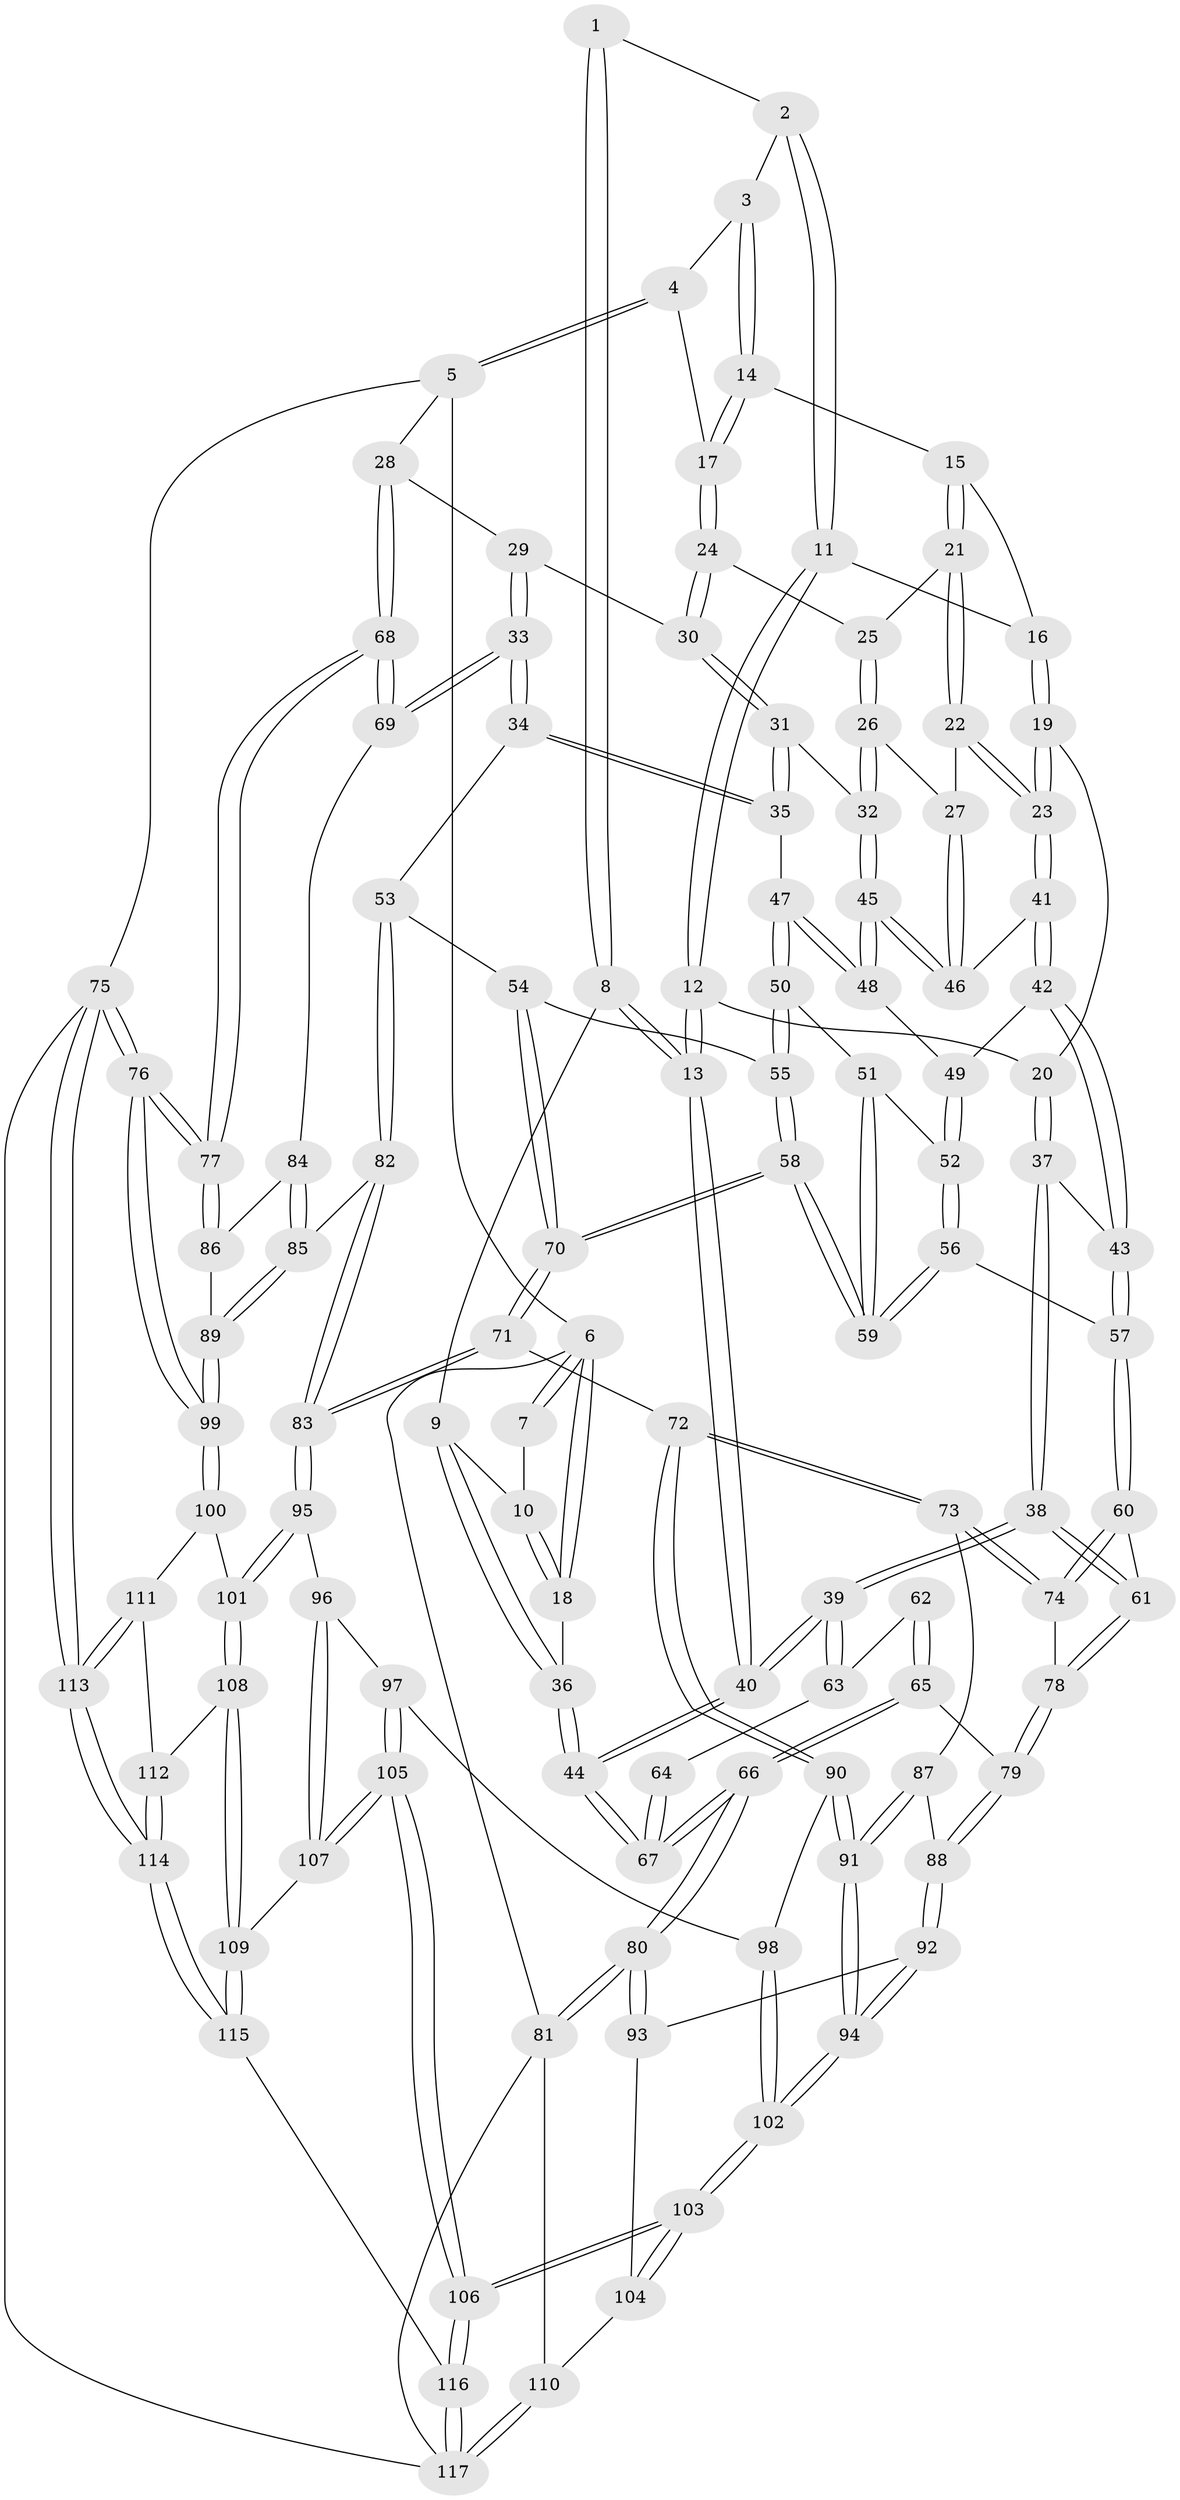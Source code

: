 // coarse degree distribution, {3: 0.12345679012345678, 4: 0.43209876543209874, 6: 0.13580246913580246, 5: 0.2962962962962963, 2: 0.012345679012345678}
// Generated by graph-tools (version 1.1) at 2025/52/02/27/25 19:52:44]
// undirected, 117 vertices, 289 edges
graph export_dot {
graph [start="1"]
  node [color=gray90,style=filled];
  1 [pos="+0.26665781299590063+0"];
  2 [pos="+0.4102080819210887+0"];
  3 [pos="+0.55644452764218+0"];
  4 [pos="+0.8339663739502189+0"];
  5 [pos="+1+0"];
  6 [pos="+0+0"];
  7 [pos="+0+0"];
  8 [pos="+0.18720747563539258+0.1264471007535308"];
  9 [pos="+0.11005793965903181+0.11546890153971906"];
  10 [pos="+0.0813489390362316+0.03393499185345771"];
  11 [pos="+0.4077724924641523+0"];
  12 [pos="+0.357958601730976+0.13552878655645245"];
  13 [pos="+0.23021219253118502+0.17236894067426"];
  14 [pos="+0.5880764657603014+0.03649726543938638"];
  15 [pos="+0.5509562291484769+0.09340084749274116"];
  16 [pos="+0.5053654290562546+0.09441120652187011"];
  17 [pos="+0.6989756103295177+0.10614982315006619"];
  18 [pos="+0+0.0017310816397480054"];
  19 [pos="+0.4361895209609652+0.15508855808495509"];
  20 [pos="+0.37270278736911083+0.14407843349025495"];
  21 [pos="+0.5596230364692735+0.11196611163221978"];
  22 [pos="+0.4982101315025082+0.21230053698299972"];
  23 [pos="+0.4959211869191467+0.21302681800996912"];
  24 [pos="+0.7000546011665651+0.11096673615478055"];
  25 [pos="+0.5733678731080696+0.12644630750898053"];
  26 [pos="+0.5976946360345619+0.20194222473213994"];
  27 [pos="+0.5894279401142947+0.20517053357722045"];
  28 [pos="+1+0"];
  29 [pos="+0.7672624762609676+0.12561359012747852"];
  30 [pos="+0.7036481997503835+0.11882683409258746"];
  31 [pos="+0.6763044713840773+0.20757561817624012"];
  32 [pos="+0.6269253788493849+0.20798639059118423"];
  33 [pos="+0.979895021575474+0.33018402579255884"];
  34 [pos="+0.9017477957813529+0.35388700989243593"];
  35 [pos="+0.7302036975702668+0.2982790619717716"];
  36 [pos="+0+0.22751215524183513"];
  37 [pos="+0.4104630970717968+0.3591592582896784"];
  38 [pos="+0.26629642587337143+0.39969712031067484"];
  39 [pos="+0.235625795718945+0.37124036360251306"];
  40 [pos="+0.21515495611811863+0.30890962280612305"];
  41 [pos="+0.4882622526742625+0.2786971249077843"];
  42 [pos="+0.44256488798605664+0.3337858894626116"];
  43 [pos="+0.41048009092996335+0.35916009551167083"];
  44 [pos="+0+0.23019146078318736"];
  45 [pos="+0.5845283093386908+0.31450228522060675"];
  46 [pos="+0.5605635847700425+0.29574253931272865"];
  47 [pos="+0.6585824113197583+0.34005967124001035"];
  48 [pos="+0.6017638651982046+0.33918269913420307"];
  49 [pos="+0.5834785528699444+0.3583131539193782"];
  50 [pos="+0.6525842348416746+0.41657723351863246"];
  51 [pos="+0.6496207747563421+0.4189627063731454"];
  52 [pos="+0.5506230411163018+0.4389440063178232"];
  53 [pos="+0.8273940065593369+0.44150210373942195"];
  54 [pos="+0.7681613056940028+0.44960484728204936"];
  55 [pos="+0.7016123568564264+0.45264676654566094"];
  56 [pos="+0.5476461705032872+0.442422058889941"];
  57 [pos="+0.49044098865346397+0.4417356889230049"];
  58 [pos="+0.6167688979117937+0.5387400484145229"];
  59 [pos="+0.6161931677958059+0.5374552285631491"];
  60 [pos="+0.46085496037645357+0.5354627651614301"];
  61 [pos="+0.26943919973291747+0.45252361224296717"];
  62 [pos="+0.08517024669821077+0.4667106612004085"];
  63 [pos="+0.2249561604278549+0.3751434133443067"];
  64 [pos="+0+0.3845807105000557"];
  65 [pos="+0.0661066938830399+0.522762071230815"];
  66 [pos="+0+0.6505447214753326"];
  67 [pos="+0+0.32810996870527115"];
  68 [pos="+1+0.3022235720801551"];
  69 [pos="+1+0.3252788394483108"];
  70 [pos="+0.6200562674033014+0.5686120641629323"];
  71 [pos="+0.6223152149872501+0.6299519451042552"];
  72 [pos="+0.5832590458651077+0.6374233645543353"];
  73 [pos="+0.48127368656519776+0.6025117988165467"];
  74 [pos="+0.467491343026507+0.5708787344779284"];
  75 [pos="+1+1"];
  76 [pos="+1+1"];
  77 [pos="+1+0.6563126506689339"];
  78 [pos="+0.2545427719003095+0.5411252181197276"];
  79 [pos="+0.23869140028639013+0.591631068905652"];
  80 [pos="+0+0.6588297963719546"];
  81 [pos="+0+0.8281713158107328"];
  82 [pos="+0.7592473934672371+0.6397616176445323"];
  83 [pos="+0.6603669584473919+0.6486518532331921"];
  84 [pos="+0.9084688941529462+0.5940649805153305"];
  85 [pos="+0.7610299639111754+0.6410381284116295"];
  86 [pos="+0.948113394560482+0.6450564523629893"];
  87 [pos="+0.43369575935811616+0.6338167046736353"];
  88 [pos="+0.23900077026540134+0.609899600673039"];
  89 [pos="+0.8302369535900962+0.7207619332905771"];
  90 [pos="+0.5228007223363991+0.7342135488951204"];
  91 [pos="+0.39278286986082+0.7875291439987854"];
  92 [pos="+0.22281587442584183+0.6587110552378462"];
  93 [pos="+0.17954475898802943+0.6798153155660985"];
  94 [pos="+0.35461967124125293+0.8289940753789247"];
  95 [pos="+0.6531697234952111+0.8042279429031075"];
  96 [pos="+0.5976326972939718+0.8223133892965183"];
  97 [pos="+0.5596548671756613+0.8137883627020542"];
  98 [pos="+0.5500330569745786+0.8066546111899315"];
  99 [pos="+0.8859599860171434+0.8601863224342938"];
  100 [pos="+0.7716171747114497+0.8606937527987754"];
  101 [pos="+0.6701718627894185+0.8250481420412269"];
  102 [pos="+0.3564788504788092+0.8853767577061171"];
  103 [pos="+0.3518299326484924+0.9275241911438514"];
  104 [pos="+0.12074809740104027+0.8478002984583846"];
  105 [pos="+0.45831733622864834+1"];
  106 [pos="+0.3961315632798481+1"];
  107 [pos="+0.5864034797665298+0.8626197447191639"];
  108 [pos="+0.6385072935288197+0.9239580034878738"];
  109 [pos="+0.6383101195432919+0.9241244454463315"];
  110 [pos="+0.06231684780448025+0.8759489190615503"];
  111 [pos="+0.7077376767213532+0.9240706530417546"];
  112 [pos="+0.6963380326728609+0.9302647292653551"];
  113 [pos="+1+1"];
  114 [pos="+0.7408332170566418+1"];
  115 [pos="+0.4565889528698684+1"];
  116 [pos="+0.39877401972389964+1"];
  117 [pos="+0.25508298096937176+1"];
  1 -- 2;
  1 -- 8;
  1 -- 8;
  2 -- 3;
  2 -- 11;
  2 -- 11;
  3 -- 4;
  3 -- 14;
  3 -- 14;
  4 -- 5;
  4 -- 5;
  4 -- 17;
  5 -- 6;
  5 -- 28;
  5 -- 75;
  6 -- 7;
  6 -- 7;
  6 -- 18;
  6 -- 18;
  6 -- 81;
  7 -- 10;
  8 -- 9;
  8 -- 13;
  8 -- 13;
  9 -- 10;
  9 -- 36;
  9 -- 36;
  10 -- 18;
  10 -- 18;
  11 -- 12;
  11 -- 12;
  11 -- 16;
  12 -- 13;
  12 -- 13;
  12 -- 20;
  13 -- 40;
  13 -- 40;
  14 -- 15;
  14 -- 17;
  14 -- 17;
  15 -- 16;
  15 -- 21;
  15 -- 21;
  16 -- 19;
  16 -- 19;
  17 -- 24;
  17 -- 24;
  18 -- 36;
  19 -- 20;
  19 -- 23;
  19 -- 23;
  20 -- 37;
  20 -- 37;
  21 -- 22;
  21 -- 22;
  21 -- 25;
  22 -- 23;
  22 -- 23;
  22 -- 27;
  23 -- 41;
  23 -- 41;
  24 -- 25;
  24 -- 30;
  24 -- 30;
  25 -- 26;
  25 -- 26;
  26 -- 27;
  26 -- 32;
  26 -- 32;
  27 -- 46;
  27 -- 46;
  28 -- 29;
  28 -- 68;
  28 -- 68;
  29 -- 30;
  29 -- 33;
  29 -- 33;
  30 -- 31;
  30 -- 31;
  31 -- 32;
  31 -- 35;
  31 -- 35;
  32 -- 45;
  32 -- 45;
  33 -- 34;
  33 -- 34;
  33 -- 69;
  33 -- 69;
  34 -- 35;
  34 -- 35;
  34 -- 53;
  35 -- 47;
  36 -- 44;
  36 -- 44;
  37 -- 38;
  37 -- 38;
  37 -- 43;
  38 -- 39;
  38 -- 39;
  38 -- 61;
  38 -- 61;
  39 -- 40;
  39 -- 40;
  39 -- 63;
  39 -- 63;
  40 -- 44;
  40 -- 44;
  41 -- 42;
  41 -- 42;
  41 -- 46;
  42 -- 43;
  42 -- 43;
  42 -- 49;
  43 -- 57;
  43 -- 57;
  44 -- 67;
  44 -- 67;
  45 -- 46;
  45 -- 46;
  45 -- 48;
  45 -- 48;
  47 -- 48;
  47 -- 48;
  47 -- 50;
  47 -- 50;
  48 -- 49;
  49 -- 52;
  49 -- 52;
  50 -- 51;
  50 -- 55;
  50 -- 55;
  51 -- 52;
  51 -- 59;
  51 -- 59;
  52 -- 56;
  52 -- 56;
  53 -- 54;
  53 -- 82;
  53 -- 82;
  54 -- 55;
  54 -- 70;
  54 -- 70;
  55 -- 58;
  55 -- 58;
  56 -- 57;
  56 -- 59;
  56 -- 59;
  57 -- 60;
  57 -- 60;
  58 -- 59;
  58 -- 59;
  58 -- 70;
  58 -- 70;
  60 -- 61;
  60 -- 74;
  60 -- 74;
  61 -- 78;
  61 -- 78;
  62 -- 63;
  62 -- 65;
  62 -- 65;
  63 -- 64;
  64 -- 67;
  64 -- 67;
  65 -- 66;
  65 -- 66;
  65 -- 79;
  66 -- 67;
  66 -- 67;
  66 -- 80;
  66 -- 80;
  68 -- 69;
  68 -- 69;
  68 -- 77;
  68 -- 77;
  69 -- 84;
  70 -- 71;
  70 -- 71;
  71 -- 72;
  71 -- 83;
  71 -- 83;
  72 -- 73;
  72 -- 73;
  72 -- 90;
  72 -- 90;
  73 -- 74;
  73 -- 74;
  73 -- 87;
  74 -- 78;
  75 -- 76;
  75 -- 76;
  75 -- 113;
  75 -- 113;
  75 -- 117;
  76 -- 77;
  76 -- 77;
  76 -- 99;
  76 -- 99;
  77 -- 86;
  77 -- 86;
  78 -- 79;
  78 -- 79;
  79 -- 88;
  79 -- 88;
  80 -- 81;
  80 -- 81;
  80 -- 93;
  80 -- 93;
  81 -- 110;
  81 -- 117;
  82 -- 83;
  82 -- 83;
  82 -- 85;
  83 -- 95;
  83 -- 95;
  84 -- 85;
  84 -- 85;
  84 -- 86;
  85 -- 89;
  85 -- 89;
  86 -- 89;
  87 -- 88;
  87 -- 91;
  87 -- 91;
  88 -- 92;
  88 -- 92;
  89 -- 99;
  89 -- 99;
  90 -- 91;
  90 -- 91;
  90 -- 98;
  91 -- 94;
  91 -- 94;
  92 -- 93;
  92 -- 94;
  92 -- 94;
  93 -- 104;
  94 -- 102;
  94 -- 102;
  95 -- 96;
  95 -- 101;
  95 -- 101;
  96 -- 97;
  96 -- 107;
  96 -- 107;
  97 -- 98;
  97 -- 105;
  97 -- 105;
  98 -- 102;
  98 -- 102;
  99 -- 100;
  99 -- 100;
  100 -- 101;
  100 -- 111;
  101 -- 108;
  101 -- 108;
  102 -- 103;
  102 -- 103;
  103 -- 104;
  103 -- 104;
  103 -- 106;
  103 -- 106;
  104 -- 110;
  105 -- 106;
  105 -- 106;
  105 -- 107;
  105 -- 107;
  106 -- 116;
  106 -- 116;
  107 -- 109;
  108 -- 109;
  108 -- 109;
  108 -- 112;
  109 -- 115;
  109 -- 115;
  110 -- 117;
  110 -- 117;
  111 -- 112;
  111 -- 113;
  111 -- 113;
  112 -- 114;
  112 -- 114;
  113 -- 114;
  113 -- 114;
  114 -- 115;
  114 -- 115;
  115 -- 116;
  116 -- 117;
  116 -- 117;
}
